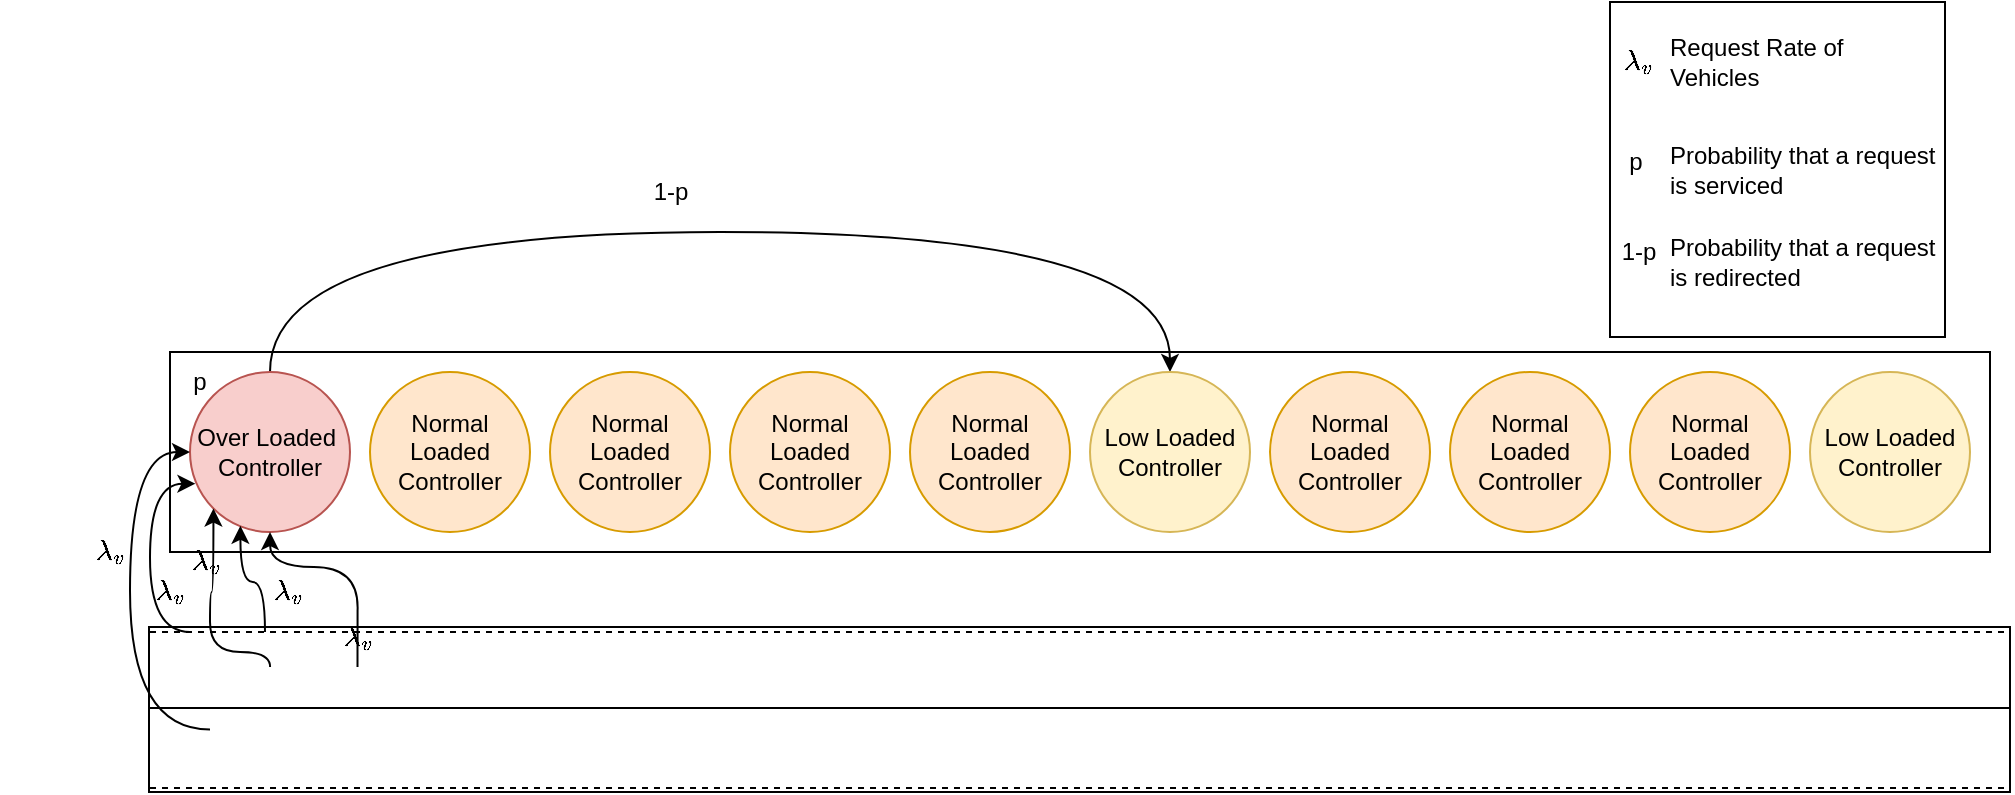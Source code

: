 <mxfile version="21.0.6" type="github">
  <diagram name="Page-1" id="Qk8U7jdl9a3F_5ut9xwX">
    <mxGraphModel dx="1915" dy="451" grid="1" gridSize="10" guides="1" tooltips="1" connect="1" arrows="1" fold="1" page="1" pageScale="1" pageWidth="827" pageHeight="1169" math="1" shadow="0">
      <root>
        <mxCell id="0" />
        <mxCell id="1" parent="0" />
        <mxCell id="oXBFwlWRXBERuFhSUEi6-77" value="" style="rounded=0;whiteSpace=wrap;html=1;" vertex="1" parent="1">
          <mxGeometry x="-10.5" y="397.5" width="930.5" height="82.5" as="geometry" />
        </mxCell>
        <mxCell id="oXBFwlWRXBERuFhSUEi6-12" value="" style="rounded=0;whiteSpace=wrap;html=1;" vertex="1" parent="1">
          <mxGeometry y="260" width="910" height="100" as="geometry" />
        </mxCell>
        <mxCell id="oXBFwlWRXBERuFhSUEi6-70" style="edgeStyle=orthogonalEdgeStyle;rounded=0;orthogonalLoop=1;jettySize=auto;html=1;entryX=0.5;entryY=0;entryDx=0;entryDy=0;curved=1;" edge="1" parent="1" source="oXBFwlWRXBERuFhSUEi6-1" target="oXBFwlWRXBERuFhSUEi6-6">
          <mxGeometry relative="1" as="geometry">
            <Array as="points">
              <mxPoint x="50" y="200" />
              <mxPoint x="500" y="200" />
            </Array>
          </mxGeometry>
        </mxCell>
        <mxCell id="oXBFwlWRXBERuFhSUEi6-1" value="Over Loaded&amp;nbsp;&lt;br&gt;Controller" style="ellipse;whiteSpace=wrap;html=1;aspect=fixed;fillColor=#f8cecc;strokeColor=#b85450;" vertex="1" parent="1">
          <mxGeometry x="10" y="270" width="80" height="80" as="geometry" />
        </mxCell>
        <mxCell id="oXBFwlWRXBERuFhSUEi6-2" value="Normal Loaded Controller" style="ellipse;whiteSpace=wrap;html=1;aspect=fixed;fillColor=#ffe6cc;strokeColor=#d79b00;" vertex="1" parent="1">
          <mxGeometry x="100" y="270" width="80" height="80" as="geometry" />
        </mxCell>
        <mxCell id="oXBFwlWRXBERuFhSUEi6-3" value="Normal Loaded Controller" style="ellipse;whiteSpace=wrap;html=1;aspect=fixed;fillColor=#ffe6cc;strokeColor=#d79b00;" vertex="1" parent="1">
          <mxGeometry x="190" y="270" width="80" height="80" as="geometry" />
        </mxCell>
        <mxCell id="oXBFwlWRXBERuFhSUEi6-4" value="Normal Loaded Controller" style="ellipse;whiteSpace=wrap;html=1;aspect=fixed;fillColor=#ffe6cc;strokeColor=#d79b00;" vertex="1" parent="1">
          <mxGeometry x="280" y="270" width="80" height="80" as="geometry" />
        </mxCell>
        <mxCell id="oXBFwlWRXBERuFhSUEi6-5" value="Normal Loaded Controller" style="ellipse;whiteSpace=wrap;html=1;aspect=fixed;fillColor=#ffe6cc;strokeColor=#d79b00;" vertex="1" parent="1">
          <mxGeometry x="370" y="270" width="80" height="80" as="geometry" />
        </mxCell>
        <mxCell id="oXBFwlWRXBERuFhSUEi6-6" value="Low Loaded&lt;br&gt;Controller" style="ellipse;whiteSpace=wrap;html=1;aspect=fixed;fillColor=#fff2cc;strokeColor=#d6b656;" vertex="1" parent="1">
          <mxGeometry x="460" y="270" width="80" height="80" as="geometry" />
        </mxCell>
        <mxCell id="oXBFwlWRXBERuFhSUEi6-7" value="Normal Loaded Controller" style="ellipse;whiteSpace=wrap;html=1;aspect=fixed;fillColor=#ffe6cc;strokeColor=#d79b00;" vertex="1" parent="1">
          <mxGeometry x="550" y="270" width="80" height="80" as="geometry" />
        </mxCell>
        <mxCell id="oXBFwlWRXBERuFhSUEi6-8" value="Normal Loaded Controller" style="ellipse;whiteSpace=wrap;html=1;aspect=fixed;fillColor=#ffe6cc;strokeColor=#d79b00;" vertex="1" parent="1">
          <mxGeometry x="640" y="270" width="80" height="80" as="geometry" />
        </mxCell>
        <mxCell id="oXBFwlWRXBERuFhSUEi6-9" value="Normal Loaded Controller" style="ellipse;whiteSpace=wrap;html=1;aspect=fixed;fillColor=#ffe6cc;strokeColor=#d79b00;" vertex="1" parent="1">
          <mxGeometry x="730" y="270" width="80" height="80" as="geometry" />
        </mxCell>
        <mxCell id="oXBFwlWRXBERuFhSUEi6-10" value="Low Loaded&lt;br&gt;Controller" style="ellipse;whiteSpace=wrap;html=1;aspect=fixed;fillColor=#fff2cc;strokeColor=#d6b656;" vertex="1" parent="1">
          <mxGeometry x="820" y="270" width="80" height="80" as="geometry" />
        </mxCell>
        <mxCell id="oXBFwlWRXBERuFhSUEi6-69" style="edgeStyle=orthogonalEdgeStyle;rounded=0;orthogonalLoop=1;jettySize=auto;html=1;entryX=0;entryY=1;entryDx=0;entryDy=0;curved=1;" edge="1" parent="1" source="oXBFwlWRXBERuFhSUEi6-13" target="oXBFwlWRXBERuFhSUEi6-1">
          <mxGeometry relative="1" as="geometry">
            <Array as="points">
              <mxPoint x="50" y="410" />
              <mxPoint x="20" y="410" />
              <mxPoint x="20" y="380" />
              <mxPoint x="22" y="380" />
            </Array>
          </mxGeometry>
        </mxCell>
        <mxCell id="oXBFwlWRXBERuFhSUEi6-13" value="" style="shape=image;html=1;verticalAlign=top;verticalLabelPosition=bottom;labelBackgroundColor=#ffffff;imageAspect=0;aspect=fixed;image=https://cdn1.iconfinder.com/data/icons/cars-01-1/512/lada_2104-128.png;flipH=1;" vertex="1" parent="1">
          <mxGeometry x="36.25" y="417.5" width="27.5" height="27.5" as="geometry" />
        </mxCell>
        <mxCell id="oXBFwlWRXBERuFhSUEi6-15" value="" style="shape=image;html=1;verticalAlign=top;verticalLabelPosition=bottom;labelBackgroundColor=#ffffff;imageAspect=0;aspect=fixed;image=https://cdn1.iconfinder.com/data/icons/cars-01-1/512/lada_2104-128.png;flipH=1;" vertex="1" parent="1">
          <mxGeometry x="10" y="400" width="27.5" height="27.5" as="geometry" />
        </mxCell>
        <mxCell id="oXBFwlWRXBERuFhSUEi6-16" value="" style="shape=image;html=1;verticalAlign=top;verticalLabelPosition=bottom;labelBackgroundColor=#ffffff;imageAspect=0;aspect=fixed;image=https://cdn1.iconfinder.com/data/icons/cars-01-1/512/lada_2104-128.png;flipH=1;" vertex="1" parent="1">
          <mxGeometry x="47.5" y="400" width="27.5" height="27.5" as="geometry" />
        </mxCell>
        <mxCell id="oXBFwlWRXBERuFhSUEi6-66" style="edgeStyle=orthogonalEdgeStyle;rounded=0;orthogonalLoop=1;jettySize=auto;html=1;curved=1;startArrow=none;" edge="1" parent="1" source="oXBFwlWRXBERuFhSUEi6-76" target="oXBFwlWRXBERuFhSUEi6-1">
          <mxGeometry relative="1" as="geometry" />
        </mxCell>
        <mxCell id="oXBFwlWRXBERuFhSUEi6-17" value="" style="shape=image;html=1;verticalAlign=top;verticalLabelPosition=bottom;labelBackgroundColor=#ffffff;imageAspect=0;aspect=fixed;image=https://cdn1.iconfinder.com/data/icons/cars-01-1/512/lada_2104-128.png;flipH=1;" vertex="1" parent="1">
          <mxGeometry x="80" y="417.5" width="27.5" height="27.5" as="geometry" />
        </mxCell>
        <mxCell id="oXBFwlWRXBERuFhSUEi6-19" value="" style="shape=image;html=1;verticalAlign=top;verticalLabelPosition=bottom;labelBackgroundColor=#ffffff;imageAspect=0;aspect=fixed;image=https://cdn1.iconfinder.com/data/icons/cars-01-1/512/lada_2104-128.png;flipH=1;" vertex="1" parent="1">
          <mxGeometry x="126.25" y="402.5" width="27.5" height="27.5" as="geometry" />
        </mxCell>
        <mxCell id="oXBFwlWRXBERuFhSUEi6-20" value="" style="shape=image;html=1;verticalAlign=top;verticalLabelPosition=bottom;labelBackgroundColor=#ffffff;imageAspect=0;aspect=fixed;image=https://cdn1.iconfinder.com/data/icons/cars-01-1/512/lada_2104-128.png;flipH=1;" vertex="1" parent="1">
          <mxGeometry x="180" y="417.5" width="27.5" height="27.5" as="geometry" />
        </mxCell>
        <mxCell id="oXBFwlWRXBERuFhSUEi6-22" value="" style="shape=image;html=1;verticalAlign=top;verticalLabelPosition=bottom;labelBackgroundColor=#ffffff;imageAspect=0;aspect=fixed;image=https://cdn1.iconfinder.com/data/icons/cars-01-1/512/lada_2104-128.png;flipH=1;" vertex="1" parent="1">
          <mxGeometry x="225" y="402.5" width="27.5" height="27.5" as="geometry" />
        </mxCell>
        <mxCell id="oXBFwlWRXBERuFhSUEi6-24" value="" style="shape=image;html=1;verticalAlign=top;verticalLabelPosition=bottom;labelBackgroundColor=#ffffff;imageAspect=0;aspect=fixed;image=https://cdn1.iconfinder.com/data/icons/cars-01-1/512/lada_2104-128.png;flipH=1;" vertex="1" parent="1">
          <mxGeometry x="290" y="417.5" width="27.5" height="27.5" as="geometry" />
        </mxCell>
        <mxCell id="oXBFwlWRXBERuFhSUEi6-25" value="" style="shape=image;html=1;verticalAlign=top;verticalLabelPosition=bottom;labelBackgroundColor=#ffffff;imageAspect=0;aspect=fixed;image=https://cdn1.iconfinder.com/data/icons/cars-01-1/512/lada_2104-128.png;flipH=1;" vertex="1" parent="1">
          <mxGeometry x="332.5" y="402.5" width="27.5" height="27.5" as="geometry" />
        </mxCell>
        <mxCell id="oXBFwlWRXBERuFhSUEi6-26" value="" style="shape=image;html=1;verticalAlign=top;verticalLabelPosition=bottom;labelBackgroundColor=#ffffff;imageAspect=0;aspect=fixed;image=https://cdn1.iconfinder.com/data/icons/cars-01-1/512/lada_2104-128.png;flipH=1;" vertex="1" parent="1">
          <mxGeometry x="380" y="417.5" width="27.5" height="27.5" as="geometry" />
        </mxCell>
        <mxCell id="oXBFwlWRXBERuFhSUEi6-27" value="" style="shape=image;html=1;verticalAlign=top;verticalLabelPosition=bottom;labelBackgroundColor=#ffffff;imageAspect=0;aspect=fixed;image=https://cdn1.iconfinder.com/data/icons/cars-01-1/512/lada_2104-128.png;flipH=1;" vertex="1" parent="1">
          <mxGeometry x="460" y="400" width="27.5" height="27.5" as="geometry" />
        </mxCell>
        <mxCell id="oXBFwlWRXBERuFhSUEi6-28" value="" style="shape=image;html=1;verticalAlign=top;verticalLabelPosition=bottom;labelBackgroundColor=#ffffff;imageAspect=0;aspect=fixed;image=https://cdn1.iconfinder.com/data/icons/cars-01-1/512/lada_2104-128.png;flipH=1;" vertex="1" parent="1">
          <mxGeometry x="550" y="402.5" width="27.5" height="27.5" as="geometry" />
        </mxCell>
        <mxCell id="oXBFwlWRXBERuFhSUEi6-29" value="" style="shape=image;html=1;verticalAlign=top;verticalLabelPosition=bottom;labelBackgroundColor=#ffffff;imageAspect=0;aspect=fixed;image=https://cdn1.iconfinder.com/data/icons/cars-01-1/512/lada_2104-128.png;flipH=1;" vertex="1" parent="1">
          <mxGeometry x="602.5" y="417.5" width="27.5" height="27.5" as="geometry" />
        </mxCell>
        <mxCell id="oXBFwlWRXBERuFhSUEi6-31" value="" style="shape=image;html=1;verticalAlign=top;verticalLabelPosition=bottom;labelBackgroundColor=#ffffff;imageAspect=0;aspect=fixed;image=https://cdn1.iconfinder.com/data/icons/cars-01-1/512/lada_2104-128.png;flipH=1;" vertex="1" parent="1">
          <mxGeometry x="650" y="402.5" width="27.5" height="27.5" as="geometry" />
        </mxCell>
        <mxCell id="oXBFwlWRXBERuFhSUEi6-32" value="" style="shape=image;html=1;verticalAlign=top;verticalLabelPosition=bottom;labelBackgroundColor=#ffffff;imageAspect=0;aspect=fixed;image=https://cdn1.iconfinder.com/data/icons/cars-01-1/512/lada_2104-128.png;flipH=1;" vertex="1" parent="1">
          <mxGeometry x="702.5" y="417.5" width="27.5" height="27.5" as="geometry" />
        </mxCell>
        <mxCell id="oXBFwlWRXBERuFhSUEi6-34" value="" style="shape=image;html=1;verticalAlign=top;verticalLabelPosition=bottom;labelBackgroundColor=#ffffff;imageAspect=0;aspect=fixed;image=https://cdn1.iconfinder.com/data/icons/cars-01-1/512/lada_2104-128.png;flipH=1;" vertex="1" parent="1">
          <mxGeometry x="770" y="417.5" width="27.5" height="27.5" as="geometry" />
        </mxCell>
        <mxCell id="oXBFwlWRXBERuFhSUEi6-35" value="" style="shape=image;html=1;verticalAlign=top;verticalLabelPosition=bottom;labelBackgroundColor=#ffffff;imageAspect=0;aspect=fixed;image=https://cdn1.iconfinder.com/data/icons/cars-01-1/512/lada_2104-128.png;flipH=1;" vertex="1" parent="1">
          <mxGeometry x="872.5" y="400" width="27.5" height="27.5" as="geometry" />
        </mxCell>
        <mxCell id="oXBFwlWRXBERuFhSUEi6-67" style="edgeStyle=orthogonalEdgeStyle;rounded=0;orthogonalLoop=1;jettySize=auto;html=1;entryX=0;entryY=0.5;entryDx=0;entryDy=0;curved=1;" edge="1" parent="1" source="oXBFwlWRXBERuFhSUEi6-36" target="oXBFwlWRXBERuFhSUEi6-1">
          <mxGeometry relative="1" as="geometry">
            <Array as="points">
              <mxPoint x="-20" y="449" />
              <mxPoint x="-20" y="310" />
            </Array>
          </mxGeometry>
        </mxCell>
        <mxCell id="oXBFwlWRXBERuFhSUEi6-36" value="" style="shape=image;html=1;verticalAlign=top;verticalLabelPosition=bottom;labelBackgroundColor=#ffffff;imageAspect=0;aspect=fixed;image=https://cdn1.iconfinder.com/data/icons/cars-01-1/512/lada_2104-128.png" vertex="1" parent="1">
          <mxGeometry x="20" y="435" width="27.5" height="27.5" as="geometry" />
        </mxCell>
        <mxCell id="oXBFwlWRXBERuFhSUEi6-38" value="" style="shape=image;html=1;verticalAlign=top;verticalLabelPosition=bottom;labelBackgroundColor=#ffffff;imageAspect=0;aspect=fixed;image=https://cdn1.iconfinder.com/data/icons/cars-01-1/512/lada_2104-128.png" vertex="1" parent="1">
          <mxGeometry x="45" y="450" width="27.5" height="27.5" as="geometry" />
        </mxCell>
        <mxCell id="oXBFwlWRXBERuFhSUEi6-40" value="" style="shape=image;html=1;verticalAlign=top;verticalLabelPosition=bottom;labelBackgroundColor=#ffffff;imageAspect=0;aspect=fixed;image=https://cdn1.iconfinder.com/data/icons/cars-01-1/512/lada_2104-128.png" vertex="1" parent="1">
          <mxGeometry x="72.5" y="435" width="27.5" height="27.5" as="geometry" />
        </mxCell>
        <mxCell id="oXBFwlWRXBERuFhSUEi6-41" value="" style="shape=image;html=1;verticalAlign=top;verticalLabelPosition=bottom;labelBackgroundColor=#ffffff;imageAspect=0;aspect=fixed;image=https://cdn1.iconfinder.com/data/icons/cars-01-1/512/lada_2104-128.png" vertex="1" parent="1">
          <mxGeometry x="107.5" y="450" width="27.5" height="27.5" as="geometry" />
        </mxCell>
        <mxCell id="oXBFwlWRXBERuFhSUEi6-42" value="" style="shape=image;html=1;verticalAlign=top;verticalLabelPosition=bottom;labelBackgroundColor=#ffffff;imageAspect=0;aspect=fixed;image=https://cdn1.iconfinder.com/data/icons/cars-01-1/512/lada_2104-128.png" vertex="1" parent="1">
          <mxGeometry x="162.5" y="445" width="27.5" height="27.5" as="geometry" />
        </mxCell>
        <mxCell id="oXBFwlWRXBERuFhSUEi6-44" value="" style="shape=image;html=1;verticalAlign=top;verticalLabelPosition=bottom;labelBackgroundColor=#ffffff;imageAspect=0;aspect=fixed;image=https://cdn1.iconfinder.com/data/icons/cars-01-1/512/lada_2104-128.png" vertex="1" parent="1">
          <mxGeometry x="216.25" y="435" width="27.5" height="27.5" as="geometry" />
        </mxCell>
        <mxCell id="oXBFwlWRXBERuFhSUEi6-49" value="" style="endArrow=none;html=1;rounded=0;" edge="1" parent="1">
          <mxGeometry width="50" height="50" relative="1" as="geometry">
            <mxPoint x="-10" y="438" as="sourcePoint" />
            <mxPoint x="920" y="438" as="targetPoint" />
          </mxGeometry>
        </mxCell>
        <mxCell id="oXBFwlWRXBERuFhSUEi6-51" value="" style="shape=image;html=1;verticalAlign=top;verticalLabelPosition=bottom;labelBackgroundColor=#ffffff;imageAspect=0;aspect=fixed;image=https://cdn1.iconfinder.com/data/icons/cars-01-1/512/lada_2104-128.png" vertex="1" parent="1">
          <mxGeometry x="280" y="430" width="27.5" height="27.5" as="geometry" />
        </mxCell>
        <mxCell id="oXBFwlWRXBERuFhSUEi6-52" value="" style="shape=image;html=1;verticalAlign=top;verticalLabelPosition=bottom;labelBackgroundColor=#ffffff;imageAspect=0;aspect=fixed;image=https://cdn1.iconfinder.com/data/icons/cars-01-1/512/lada_2104-128.png" vertex="1" parent="1">
          <mxGeometry x="342.5" y="450" width="27.5" height="27.5" as="geometry" />
        </mxCell>
        <mxCell id="oXBFwlWRXBERuFhSUEi6-54" value="" style="shape=image;html=1;verticalAlign=top;verticalLabelPosition=bottom;labelBackgroundColor=#ffffff;imageAspect=0;aspect=fixed;image=https://cdn1.iconfinder.com/data/icons/cars-01-1/512/lada_2104-128.png" vertex="1" parent="1">
          <mxGeometry x="396.25" y="430" width="27.5" height="27.5" as="geometry" />
        </mxCell>
        <mxCell id="oXBFwlWRXBERuFhSUEi6-56" value="" style="shape=image;html=1;verticalAlign=top;verticalLabelPosition=bottom;labelBackgroundColor=#ffffff;imageAspect=0;aspect=fixed;image=https://cdn1.iconfinder.com/data/icons/cars-01-1/512/lada_2104-128.png" vertex="1" parent="1">
          <mxGeometry x="560" y="450" width="27.5" height="27.5" as="geometry" />
        </mxCell>
        <mxCell id="oXBFwlWRXBERuFhSUEi6-57" value="" style="shape=image;html=1;verticalAlign=top;verticalLabelPosition=bottom;labelBackgroundColor=#ffffff;imageAspect=0;aspect=fixed;image=https://cdn1.iconfinder.com/data/icons/cars-01-1/512/lada_2104-128.png" vertex="1" parent="1">
          <mxGeometry x="602.5" y="435" width="27.5" height="27.5" as="geometry" />
        </mxCell>
        <mxCell id="oXBFwlWRXBERuFhSUEi6-58" value="" style="shape=image;html=1;verticalAlign=top;verticalLabelPosition=bottom;labelBackgroundColor=#ffffff;imageAspect=0;aspect=fixed;image=https://cdn1.iconfinder.com/data/icons/cars-01-1/512/lada_2104-128.png" vertex="1" parent="1">
          <mxGeometry x="666.25" y="450" width="27.5" height="27.5" as="geometry" />
        </mxCell>
        <mxCell id="oXBFwlWRXBERuFhSUEi6-59" value="" style="shape=image;html=1;verticalAlign=top;verticalLabelPosition=bottom;labelBackgroundColor=#ffffff;imageAspect=0;aspect=fixed;image=https://cdn1.iconfinder.com/data/icons/cars-01-1/512/lada_2104-128.png" vertex="1" parent="1">
          <mxGeometry x="730" y="430" width="27.5" height="27.5" as="geometry" />
        </mxCell>
        <mxCell id="oXBFwlWRXBERuFhSUEi6-60" value="" style="shape=image;html=1;verticalAlign=top;verticalLabelPosition=bottom;labelBackgroundColor=#ffffff;imageAspect=0;aspect=fixed;image=https://cdn1.iconfinder.com/data/icons/cars-01-1/512/lada_2104-128.png" vertex="1" parent="1">
          <mxGeometry x="780" y="450" width="27.5" height="27.5" as="geometry" />
        </mxCell>
        <mxCell id="oXBFwlWRXBERuFhSUEi6-61" value="" style="shape=image;html=1;verticalAlign=top;verticalLabelPosition=bottom;labelBackgroundColor=#ffffff;imageAspect=0;aspect=fixed;image=https://cdn1.iconfinder.com/data/icons/cars-01-1/512/lada_2104-128.png" vertex="1" parent="1">
          <mxGeometry x="846.25" y="445" width="27.5" height="27.5" as="geometry" />
        </mxCell>
        <mxCell id="oXBFwlWRXBERuFhSUEi6-62" value="" style="endArrow=none;html=1;rounded=0;dashed=1;" edge="1" parent="1">
          <mxGeometry width="50" height="50" relative="1" as="geometry">
            <mxPoint x="-10" y="400" as="sourcePoint" />
            <mxPoint x="920" y="400" as="targetPoint" />
          </mxGeometry>
        </mxCell>
        <mxCell id="oXBFwlWRXBERuFhSUEi6-63" value="" style="endArrow=none;html=1;rounded=0;dashed=1;" edge="1" parent="1">
          <mxGeometry width="50" height="50" relative="1" as="geometry">
            <mxPoint x="-10" y="478" as="sourcePoint" />
            <mxPoint x="920" y="478" as="targetPoint" />
          </mxGeometry>
        </mxCell>
        <mxCell id="oXBFwlWRXBERuFhSUEi6-64" value="" style="curved=1;endArrow=classic;html=1;rounded=0;exitX=0;exitY=0;exitDx=0;exitDy=0;edgeStyle=orthogonalEdgeStyle;entryX=0.034;entryY=0.698;entryDx=0;entryDy=0;entryPerimeter=0;" edge="1" parent="1" source="oXBFwlWRXBERuFhSUEi6-15" target="oXBFwlWRXBERuFhSUEi6-1">
          <mxGeometry width="50" height="50" relative="1" as="geometry">
            <mxPoint x="-80" y="440" as="sourcePoint" />
            <mxPoint x="-30" y="390" as="targetPoint" />
            <Array as="points">
              <mxPoint x="-10" y="400" />
              <mxPoint x="-10" y="326" />
            </Array>
          </mxGeometry>
        </mxCell>
        <mxCell id="oXBFwlWRXBERuFhSUEi6-65" value="" style="curved=1;endArrow=classic;html=1;rounded=0;exitX=0;exitY=0;exitDx=0;exitDy=0;edgeStyle=orthogonalEdgeStyle;entryX=0.315;entryY=0.961;entryDx=0;entryDy=0;entryPerimeter=0;" edge="1" parent="1" source="oXBFwlWRXBERuFhSUEi6-16" target="oXBFwlWRXBERuFhSUEi6-1">
          <mxGeometry width="50" height="50" relative="1" as="geometry">
            <mxPoint x="20" y="410" as="sourcePoint" />
            <mxPoint x="24" y="338" as="targetPoint" />
          </mxGeometry>
        </mxCell>
        <mxCell id="oXBFwlWRXBERuFhSUEi6-71" value="$$\lambda_v$$" style="text;html=1;align=center;verticalAlign=middle;resizable=0;points=[];autosize=1;strokeColor=none;fillColor=none;" vertex="1" parent="1">
          <mxGeometry x="-85" y="345" width="110" height="30" as="geometry" />
        </mxCell>
        <mxCell id="oXBFwlWRXBERuFhSUEi6-72" value="$$\lambda_v$$" style="text;html=1;align=center;verticalAlign=middle;resizable=0;points=[];autosize=1;strokeColor=none;fillColor=none;" vertex="1" parent="1">
          <mxGeometry x="-55" y="365" width="110" height="30" as="geometry" />
        </mxCell>
        <mxCell id="oXBFwlWRXBERuFhSUEi6-73" value="$$\lambda_v$$" style="text;html=1;strokeColor=none;fillColor=none;align=center;verticalAlign=middle;whiteSpace=wrap;rounded=0;" vertex="1" parent="1">
          <mxGeometry x="-12" y="350" width="60" height="30" as="geometry" />
        </mxCell>
        <mxCell id="oXBFwlWRXBERuFhSUEi6-74" value="$$\lambda_v$$" style="text;html=1;strokeColor=none;fillColor=none;align=center;verticalAlign=middle;whiteSpace=wrap;rounded=0;" vertex="1" parent="1">
          <mxGeometry x="28.75" y="365" width="60" height="30" as="geometry" />
        </mxCell>
        <mxCell id="oXBFwlWRXBERuFhSUEi6-75" value="" style="edgeStyle=orthogonalEdgeStyle;rounded=0;orthogonalLoop=1;jettySize=auto;html=1;curved=1;endArrow=none;" edge="1" parent="1" source="oXBFwlWRXBERuFhSUEi6-17" target="oXBFwlWRXBERuFhSUEi6-76">
          <mxGeometry relative="1" as="geometry">
            <mxPoint x="94" y="418" as="sourcePoint" />
            <mxPoint x="50" y="350" as="targetPoint" />
          </mxGeometry>
        </mxCell>
        <mxCell id="oXBFwlWRXBERuFhSUEi6-76" value="$$\lambda_v$$" style="text;html=1;strokeColor=none;fillColor=none;align=center;verticalAlign=middle;whiteSpace=wrap;rounded=0;" vertex="1" parent="1">
          <mxGeometry x="63.75" y="387.5" width="60" height="30" as="geometry" />
        </mxCell>
        <mxCell id="oXBFwlWRXBERuFhSUEi6-78" value="p" style="text;html=1;strokeColor=none;fillColor=none;align=center;verticalAlign=middle;whiteSpace=wrap;rounded=0;" vertex="1" parent="1">
          <mxGeometry x="-15" y="260" width="60" height="30" as="geometry" />
        </mxCell>
        <mxCell id="oXBFwlWRXBERuFhSUEi6-79" value="1-p" style="text;html=1;align=center;verticalAlign=middle;resizable=0;points=[];autosize=1;strokeColor=none;fillColor=none;" vertex="1" parent="1">
          <mxGeometry x="230" y="165" width="40" height="30" as="geometry" />
        </mxCell>
        <mxCell id="oXBFwlWRXBERuFhSUEi6-81" value="" style="whiteSpace=wrap;html=1;aspect=fixed;" vertex="1" parent="1">
          <mxGeometry x="720" y="85" width="167.5" height="167.5" as="geometry" />
        </mxCell>
        <mxCell id="oXBFwlWRXBERuFhSUEi6-82" value="$$\lambda_v$$" style="text;html=1;strokeColor=none;fillColor=none;align=center;verticalAlign=middle;whiteSpace=wrap;rounded=0;" vertex="1" parent="1">
          <mxGeometry x="704" y="100" width="60" height="30" as="geometry" />
        </mxCell>
        <mxCell id="oXBFwlWRXBERuFhSUEi6-83" value="Request Rate of Vehicles" style="text;html=1;strokeColor=none;fillColor=none;align=left;verticalAlign=middle;whiteSpace=wrap;rounded=0;" vertex="1" parent="1">
          <mxGeometry x="747.5" y="100" width="106" height="30" as="geometry" />
        </mxCell>
        <mxCell id="oXBFwlWRXBERuFhSUEi6-84" value="p" style="text;html=1;strokeColor=none;fillColor=none;align=center;verticalAlign=middle;whiteSpace=wrap;rounded=0;" vertex="1" parent="1">
          <mxGeometry x="702.5" y="150" width="60" height="30" as="geometry" />
        </mxCell>
        <mxCell id="oXBFwlWRXBERuFhSUEi6-85" value="Probability that a request is serviced" style="text;html=1;strokeColor=none;fillColor=none;align=left;verticalAlign=middle;whiteSpace=wrap;rounded=0;" vertex="1" parent="1">
          <mxGeometry x="747.5" y="153.75" width="140" height="30" as="geometry" />
        </mxCell>
        <mxCell id="oXBFwlWRXBERuFhSUEi6-86" value="1-p" style="text;html=1;align=center;verticalAlign=middle;resizable=0;points=[];autosize=1;strokeColor=none;fillColor=none;" vertex="1" parent="1">
          <mxGeometry x="714" y="195" width="40" height="30" as="geometry" />
        </mxCell>
        <mxCell id="oXBFwlWRXBERuFhSUEi6-89" value="Probability that a request is redirected" style="text;html=1;strokeColor=none;fillColor=none;align=left;verticalAlign=middle;whiteSpace=wrap;rounded=0;" vertex="1" parent="1">
          <mxGeometry x="747.5" y="200" width="140" height="30" as="geometry" />
        </mxCell>
      </root>
    </mxGraphModel>
  </diagram>
</mxfile>
